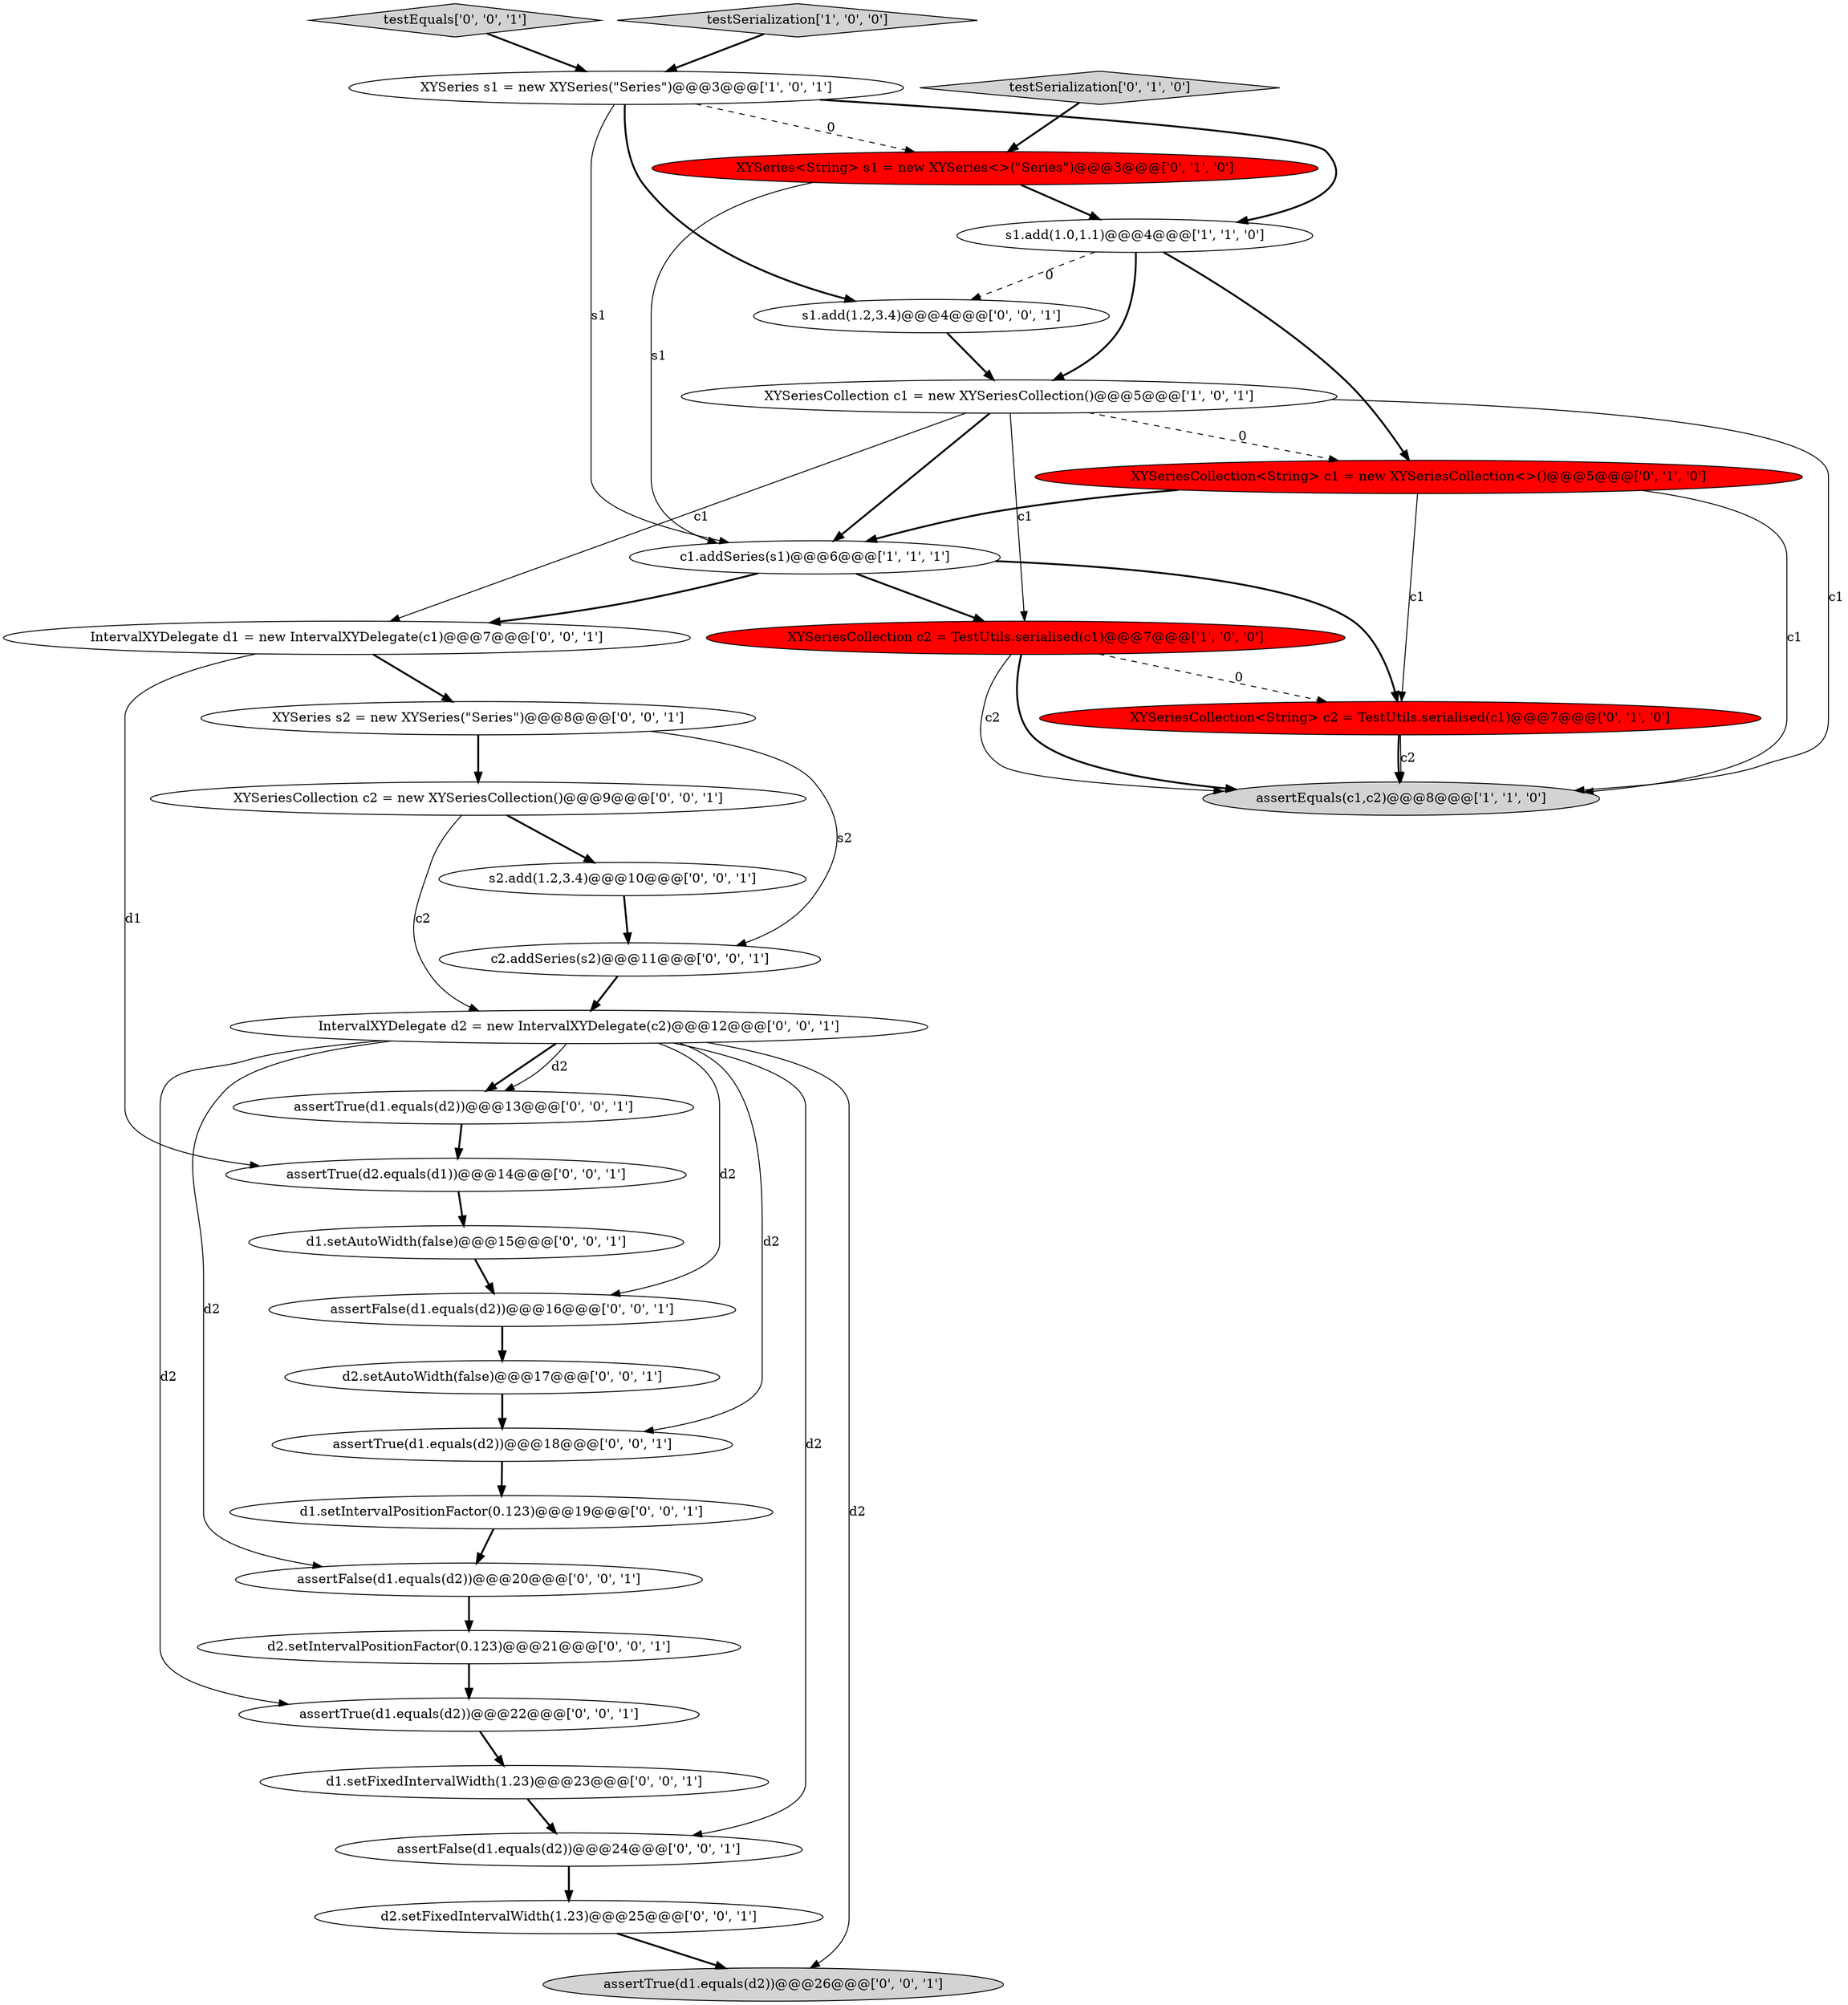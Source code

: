 digraph {
11 [style = filled, label = "testEquals['0', '0', '1']", fillcolor = lightgray, shape = diamond image = "AAA0AAABBB3BBB"];
12 [style = filled, label = "s1.add(1.2,3.4)@@@4@@@['0', '0', '1']", fillcolor = white, shape = ellipse image = "AAA0AAABBB3BBB"];
1 [style = filled, label = "testSerialization['1', '0', '0']", fillcolor = lightgray, shape = diamond image = "AAA0AAABBB1BBB"];
25 [style = filled, label = "assertTrue(d1.equals(d2))@@@22@@@['0', '0', '1']", fillcolor = white, shape = ellipse image = "AAA0AAABBB3BBB"];
13 [style = filled, label = "d2.setFixedIntervalWidth(1.23)@@@25@@@['0', '0', '1']", fillcolor = white, shape = ellipse image = "AAA0AAABBB3BBB"];
0 [style = filled, label = "c1.addSeries(s1)@@@6@@@['1', '1', '1']", fillcolor = white, shape = ellipse image = "AAA0AAABBB1BBB"];
29 [style = filled, label = "IntervalXYDelegate d1 = new IntervalXYDelegate(c1)@@@7@@@['0', '0', '1']", fillcolor = white, shape = ellipse image = "AAA0AAABBB3BBB"];
15 [style = filled, label = "assertFalse(d1.equals(d2))@@@16@@@['0', '0', '1']", fillcolor = white, shape = ellipse image = "AAA0AAABBB3BBB"];
17 [style = filled, label = "d2.setAutoWidth(false)@@@17@@@['0', '0', '1']", fillcolor = white, shape = ellipse image = "AAA0AAABBB3BBB"];
6 [style = filled, label = "XYSeriesCollection c1 = new XYSeriesCollection()@@@5@@@['1', '0', '1']", fillcolor = white, shape = ellipse image = "AAA0AAABBB1BBB"];
3 [style = filled, label = "XYSeries s1 = new XYSeries(\"Series\")@@@3@@@['1', '0', '1']", fillcolor = white, shape = ellipse image = "AAA0AAABBB1BBB"];
32 [style = filled, label = "d2.setIntervalPositionFactor(0.123)@@@21@@@['0', '0', '1']", fillcolor = white, shape = ellipse image = "AAA0AAABBB3BBB"];
10 [style = filled, label = "XYSeriesCollection<String> c2 = TestUtils.serialised(c1)@@@7@@@['0', '1', '0']", fillcolor = red, shape = ellipse image = "AAA1AAABBB2BBB"];
28 [style = filled, label = "d1.setFixedIntervalWidth(1.23)@@@23@@@['0', '0', '1']", fillcolor = white, shape = ellipse image = "AAA0AAABBB3BBB"];
4 [style = filled, label = "s1.add(1.0,1.1)@@@4@@@['1', '1', '0']", fillcolor = white, shape = ellipse image = "AAA0AAABBB1BBB"];
8 [style = filled, label = "XYSeries<String> s1 = new XYSeries<>(\"Series\")@@@3@@@['0', '1', '0']", fillcolor = red, shape = ellipse image = "AAA1AAABBB2BBB"];
9 [style = filled, label = "testSerialization['0', '1', '0']", fillcolor = lightgray, shape = diamond image = "AAA0AAABBB2BBB"];
27 [style = filled, label = "assertTrue(d1.equals(d2))@@@26@@@['0', '0', '1']", fillcolor = lightgray, shape = ellipse image = "AAA0AAABBB3BBB"];
16 [style = filled, label = "IntervalXYDelegate d2 = new IntervalXYDelegate(c2)@@@12@@@['0', '0', '1']", fillcolor = white, shape = ellipse image = "AAA0AAABBB3BBB"];
2 [style = filled, label = "XYSeriesCollection c2 = TestUtils.serialised(c1)@@@7@@@['1', '0', '0']", fillcolor = red, shape = ellipse image = "AAA1AAABBB1BBB"];
21 [style = filled, label = "assertFalse(d1.equals(d2))@@@24@@@['0', '0', '1']", fillcolor = white, shape = ellipse image = "AAA0AAABBB3BBB"];
22 [style = filled, label = "assertTrue(d1.equals(d2))@@@18@@@['0', '0', '1']", fillcolor = white, shape = ellipse image = "AAA0AAABBB3BBB"];
24 [style = filled, label = "d1.setAutoWidth(false)@@@15@@@['0', '0', '1']", fillcolor = white, shape = ellipse image = "AAA0AAABBB3BBB"];
18 [style = filled, label = "c2.addSeries(s2)@@@11@@@['0', '0', '1']", fillcolor = white, shape = ellipse image = "AAA0AAABBB3BBB"];
5 [style = filled, label = "assertEquals(c1,c2)@@@8@@@['1', '1', '0']", fillcolor = lightgray, shape = ellipse image = "AAA0AAABBB1BBB"];
19 [style = filled, label = "assertFalse(d1.equals(d2))@@@20@@@['0', '0', '1']", fillcolor = white, shape = ellipse image = "AAA0AAABBB3BBB"];
31 [style = filled, label = "s2.add(1.2,3.4)@@@10@@@['0', '0', '1']", fillcolor = white, shape = ellipse image = "AAA0AAABBB3BBB"];
30 [style = filled, label = "XYSeries s2 = new XYSeries(\"Series\")@@@8@@@['0', '0', '1']", fillcolor = white, shape = ellipse image = "AAA0AAABBB3BBB"];
20 [style = filled, label = "assertTrue(d2.equals(d1))@@@14@@@['0', '0', '1']", fillcolor = white, shape = ellipse image = "AAA0AAABBB3BBB"];
26 [style = filled, label = "assertTrue(d1.equals(d2))@@@13@@@['0', '0', '1']", fillcolor = white, shape = ellipse image = "AAA0AAABBB3BBB"];
7 [style = filled, label = "XYSeriesCollection<String> c1 = new XYSeriesCollection<>()@@@5@@@['0', '1', '0']", fillcolor = red, shape = ellipse image = "AAA1AAABBB2BBB"];
23 [style = filled, label = "d1.setIntervalPositionFactor(0.123)@@@19@@@['0', '0', '1']", fillcolor = white, shape = ellipse image = "AAA0AAABBB3BBB"];
14 [style = filled, label = "XYSeriesCollection c2 = new XYSeriesCollection()@@@9@@@['0', '0', '1']", fillcolor = white, shape = ellipse image = "AAA0AAABBB3BBB"];
16->19 [style = solid, label="d2"];
25->28 [style = bold, label=""];
29->30 [style = bold, label=""];
4->6 [style = bold, label=""];
8->0 [style = solid, label="s1"];
6->7 [style = dashed, label="0"];
0->2 [style = bold, label=""];
1->3 [style = bold, label=""];
16->26 [style = bold, label=""];
16->26 [style = solid, label="d2"];
30->18 [style = solid, label="s2"];
31->18 [style = bold, label=""];
0->29 [style = bold, label=""];
7->0 [style = bold, label=""];
6->0 [style = bold, label=""];
6->2 [style = solid, label="c1"];
3->12 [style = bold, label=""];
2->5 [style = solid, label="c2"];
16->25 [style = solid, label="d2"];
17->22 [style = bold, label=""];
9->8 [style = bold, label=""];
12->6 [style = bold, label=""];
29->20 [style = solid, label="d1"];
3->4 [style = bold, label=""];
22->23 [style = bold, label=""];
16->27 [style = solid, label="d2"];
4->7 [style = bold, label=""];
2->10 [style = dashed, label="0"];
4->12 [style = dashed, label="0"];
6->5 [style = solid, label="c1"];
16->21 [style = solid, label="d2"];
15->17 [style = bold, label=""];
0->10 [style = bold, label=""];
28->21 [style = bold, label=""];
13->27 [style = bold, label=""];
19->32 [style = bold, label=""];
10->5 [style = bold, label=""];
21->13 [style = bold, label=""];
11->3 [style = bold, label=""];
7->10 [style = solid, label="c1"];
16->22 [style = solid, label="d2"];
14->16 [style = solid, label="c2"];
23->19 [style = bold, label=""];
14->31 [style = bold, label=""];
32->25 [style = bold, label=""];
10->5 [style = solid, label="c2"];
30->14 [style = bold, label=""];
3->8 [style = dashed, label="0"];
3->0 [style = solid, label="s1"];
8->4 [style = bold, label=""];
20->24 [style = bold, label=""];
16->15 [style = solid, label="d2"];
7->5 [style = solid, label="c1"];
26->20 [style = bold, label=""];
6->29 [style = solid, label="c1"];
2->5 [style = bold, label=""];
24->15 [style = bold, label=""];
18->16 [style = bold, label=""];
}
